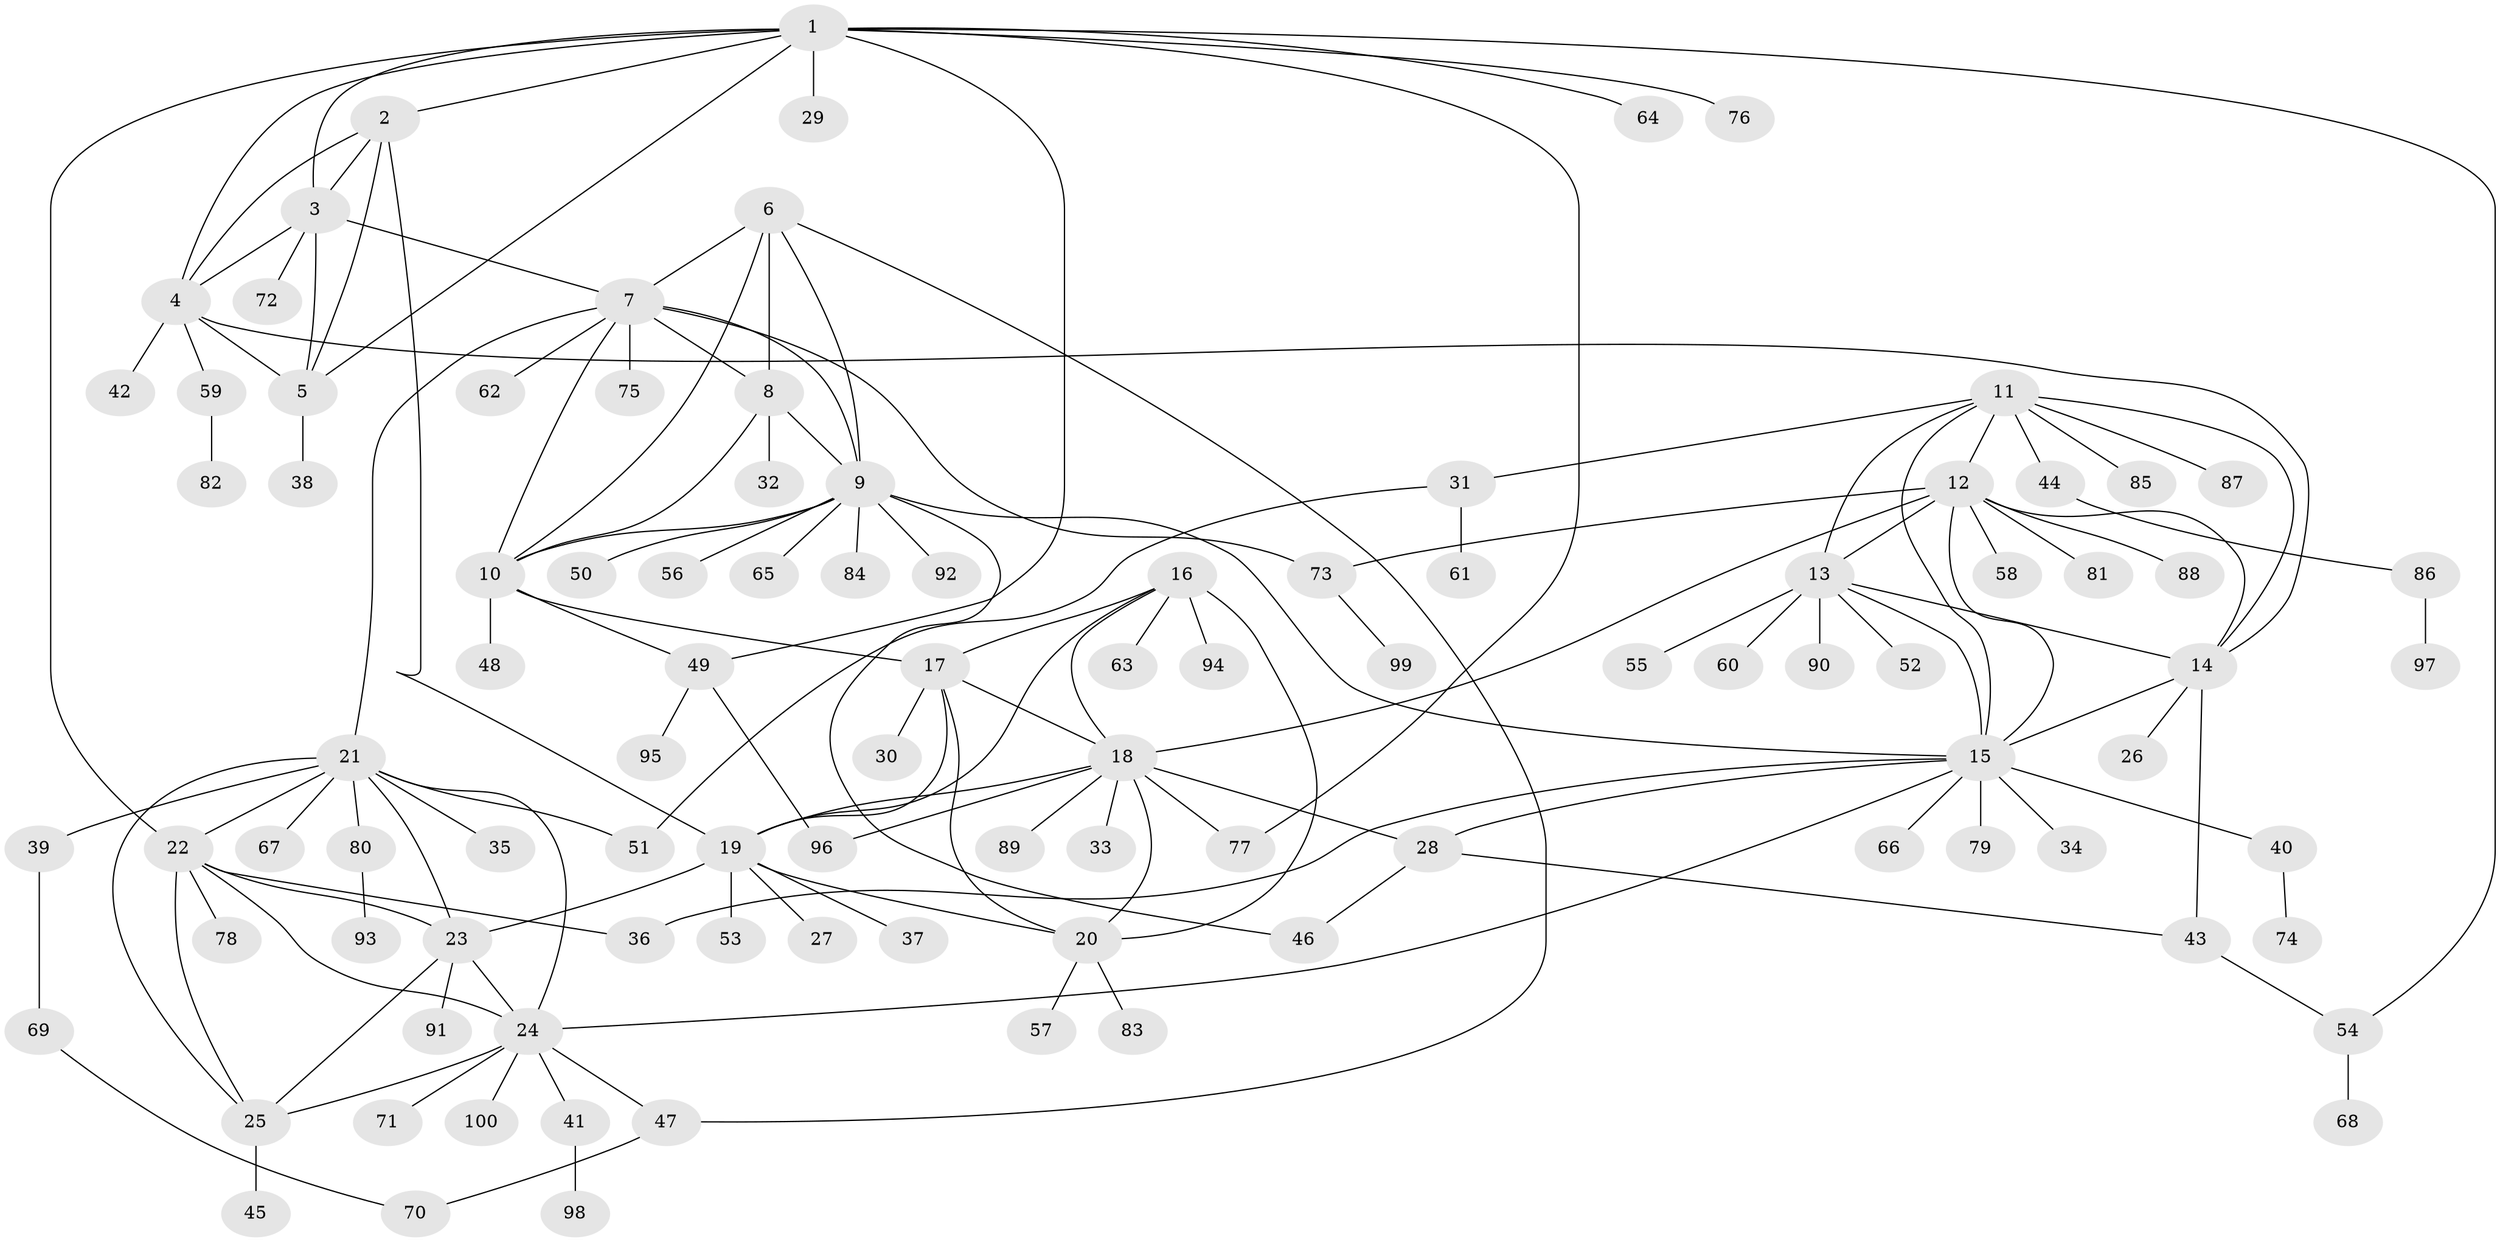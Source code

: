 // coarse degree distribution, {10: 0.06756756756756757, 6: 0.05405405405405406, 5: 0.05405405405405406, 8: 0.02702702702702703, 9: 0.02702702702702703, 7: 0.013513513513513514, 12: 0.013513513513513514, 4: 0.05405405405405406, 1: 0.5675675675675675, 2: 0.08108108108108109, 3: 0.04054054054054054}
// Generated by graph-tools (version 1.1) at 2025/52/02/27/25 19:52:20]
// undirected, 100 vertices, 147 edges
graph export_dot {
graph [start="1"]
  node [color=gray90,style=filled];
  1;
  2;
  3;
  4;
  5;
  6;
  7;
  8;
  9;
  10;
  11;
  12;
  13;
  14;
  15;
  16;
  17;
  18;
  19;
  20;
  21;
  22;
  23;
  24;
  25;
  26;
  27;
  28;
  29;
  30;
  31;
  32;
  33;
  34;
  35;
  36;
  37;
  38;
  39;
  40;
  41;
  42;
  43;
  44;
  45;
  46;
  47;
  48;
  49;
  50;
  51;
  52;
  53;
  54;
  55;
  56;
  57;
  58;
  59;
  60;
  61;
  62;
  63;
  64;
  65;
  66;
  67;
  68;
  69;
  70;
  71;
  72;
  73;
  74;
  75;
  76;
  77;
  78;
  79;
  80;
  81;
  82;
  83;
  84;
  85;
  86;
  87;
  88;
  89;
  90;
  91;
  92;
  93;
  94;
  95;
  96;
  97;
  98;
  99;
  100;
  1 -- 2;
  1 -- 3;
  1 -- 4;
  1 -- 5;
  1 -- 22;
  1 -- 29;
  1 -- 49;
  1 -- 54;
  1 -- 64;
  1 -- 76;
  1 -- 77;
  2 -- 3;
  2 -- 4;
  2 -- 5;
  2 -- 19;
  3 -- 4;
  3 -- 5;
  3 -- 7;
  3 -- 72;
  4 -- 5;
  4 -- 14;
  4 -- 42;
  4 -- 59;
  5 -- 38;
  6 -- 7;
  6 -- 8;
  6 -- 9;
  6 -- 10;
  6 -- 47;
  7 -- 8;
  7 -- 9;
  7 -- 10;
  7 -- 21;
  7 -- 62;
  7 -- 73;
  7 -- 75;
  8 -- 9;
  8 -- 10;
  8 -- 32;
  9 -- 10;
  9 -- 15;
  9 -- 46;
  9 -- 50;
  9 -- 56;
  9 -- 65;
  9 -- 84;
  9 -- 92;
  10 -- 17;
  10 -- 48;
  10 -- 49;
  11 -- 12;
  11 -- 13;
  11 -- 14;
  11 -- 15;
  11 -- 31;
  11 -- 44;
  11 -- 85;
  11 -- 87;
  12 -- 13;
  12 -- 14;
  12 -- 15;
  12 -- 18;
  12 -- 58;
  12 -- 73;
  12 -- 81;
  12 -- 88;
  13 -- 14;
  13 -- 15;
  13 -- 52;
  13 -- 55;
  13 -- 60;
  13 -- 90;
  14 -- 15;
  14 -- 26;
  14 -- 43;
  15 -- 24;
  15 -- 28;
  15 -- 34;
  15 -- 36;
  15 -- 40;
  15 -- 66;
  15 -- 79;
  16 -- 17;
  16 -- 18;
  16 -- 19;
  16 -- 20;
  16 -- 63;
  16 -- 94;
  17 -- 18;
  17 -- 19;
  17 -- 20;
  17 -- 30;
  18 -- 19;
  18 -- 20;
  18 -- 28;
  18 -- 33;
  18 -- 77;
  18 -- 89;
  18 -- 96;
  19 -- 20;
  19 -- 23;
  19 -- 27;
  19 -- 37;
  19 -- 53;
  20 -- 57;
  20 -- 83;
  21 -- 22;
  21 -- 23;
  21 -- 24;
  21 -- 25;
  21 -- 35;
  21 -- 39;
  21 -- 51;
  21 -- 67;
  21 -- 80;
  22 -- 23;
  22 -- 24;
  22 -- 25;
  22 -- 36;
  22 -- 78;
  23 -- 24;
  23 -- 25;
  23 -- 91;
  24 -- 25;
  24 -- 41;
  24 -- 47;
  24 -- 71;
  24 -- 100;
  25 -- 45;
  28 -- 43;
  28 -- 46;
  31 -- 51;
  31 -- 61;
  39 -- 69;
  40 -- 74;
  41 -- 98;
  43 -- 54;
  44 -- 86;
  47 -- 70;
  49 -- 95;
  49 -- 96;
  54 -- 68;
  59 -- 82;
  69 -- 70;
  73 -- 99;
  80 -- 93;
  86 -- 97;
}
